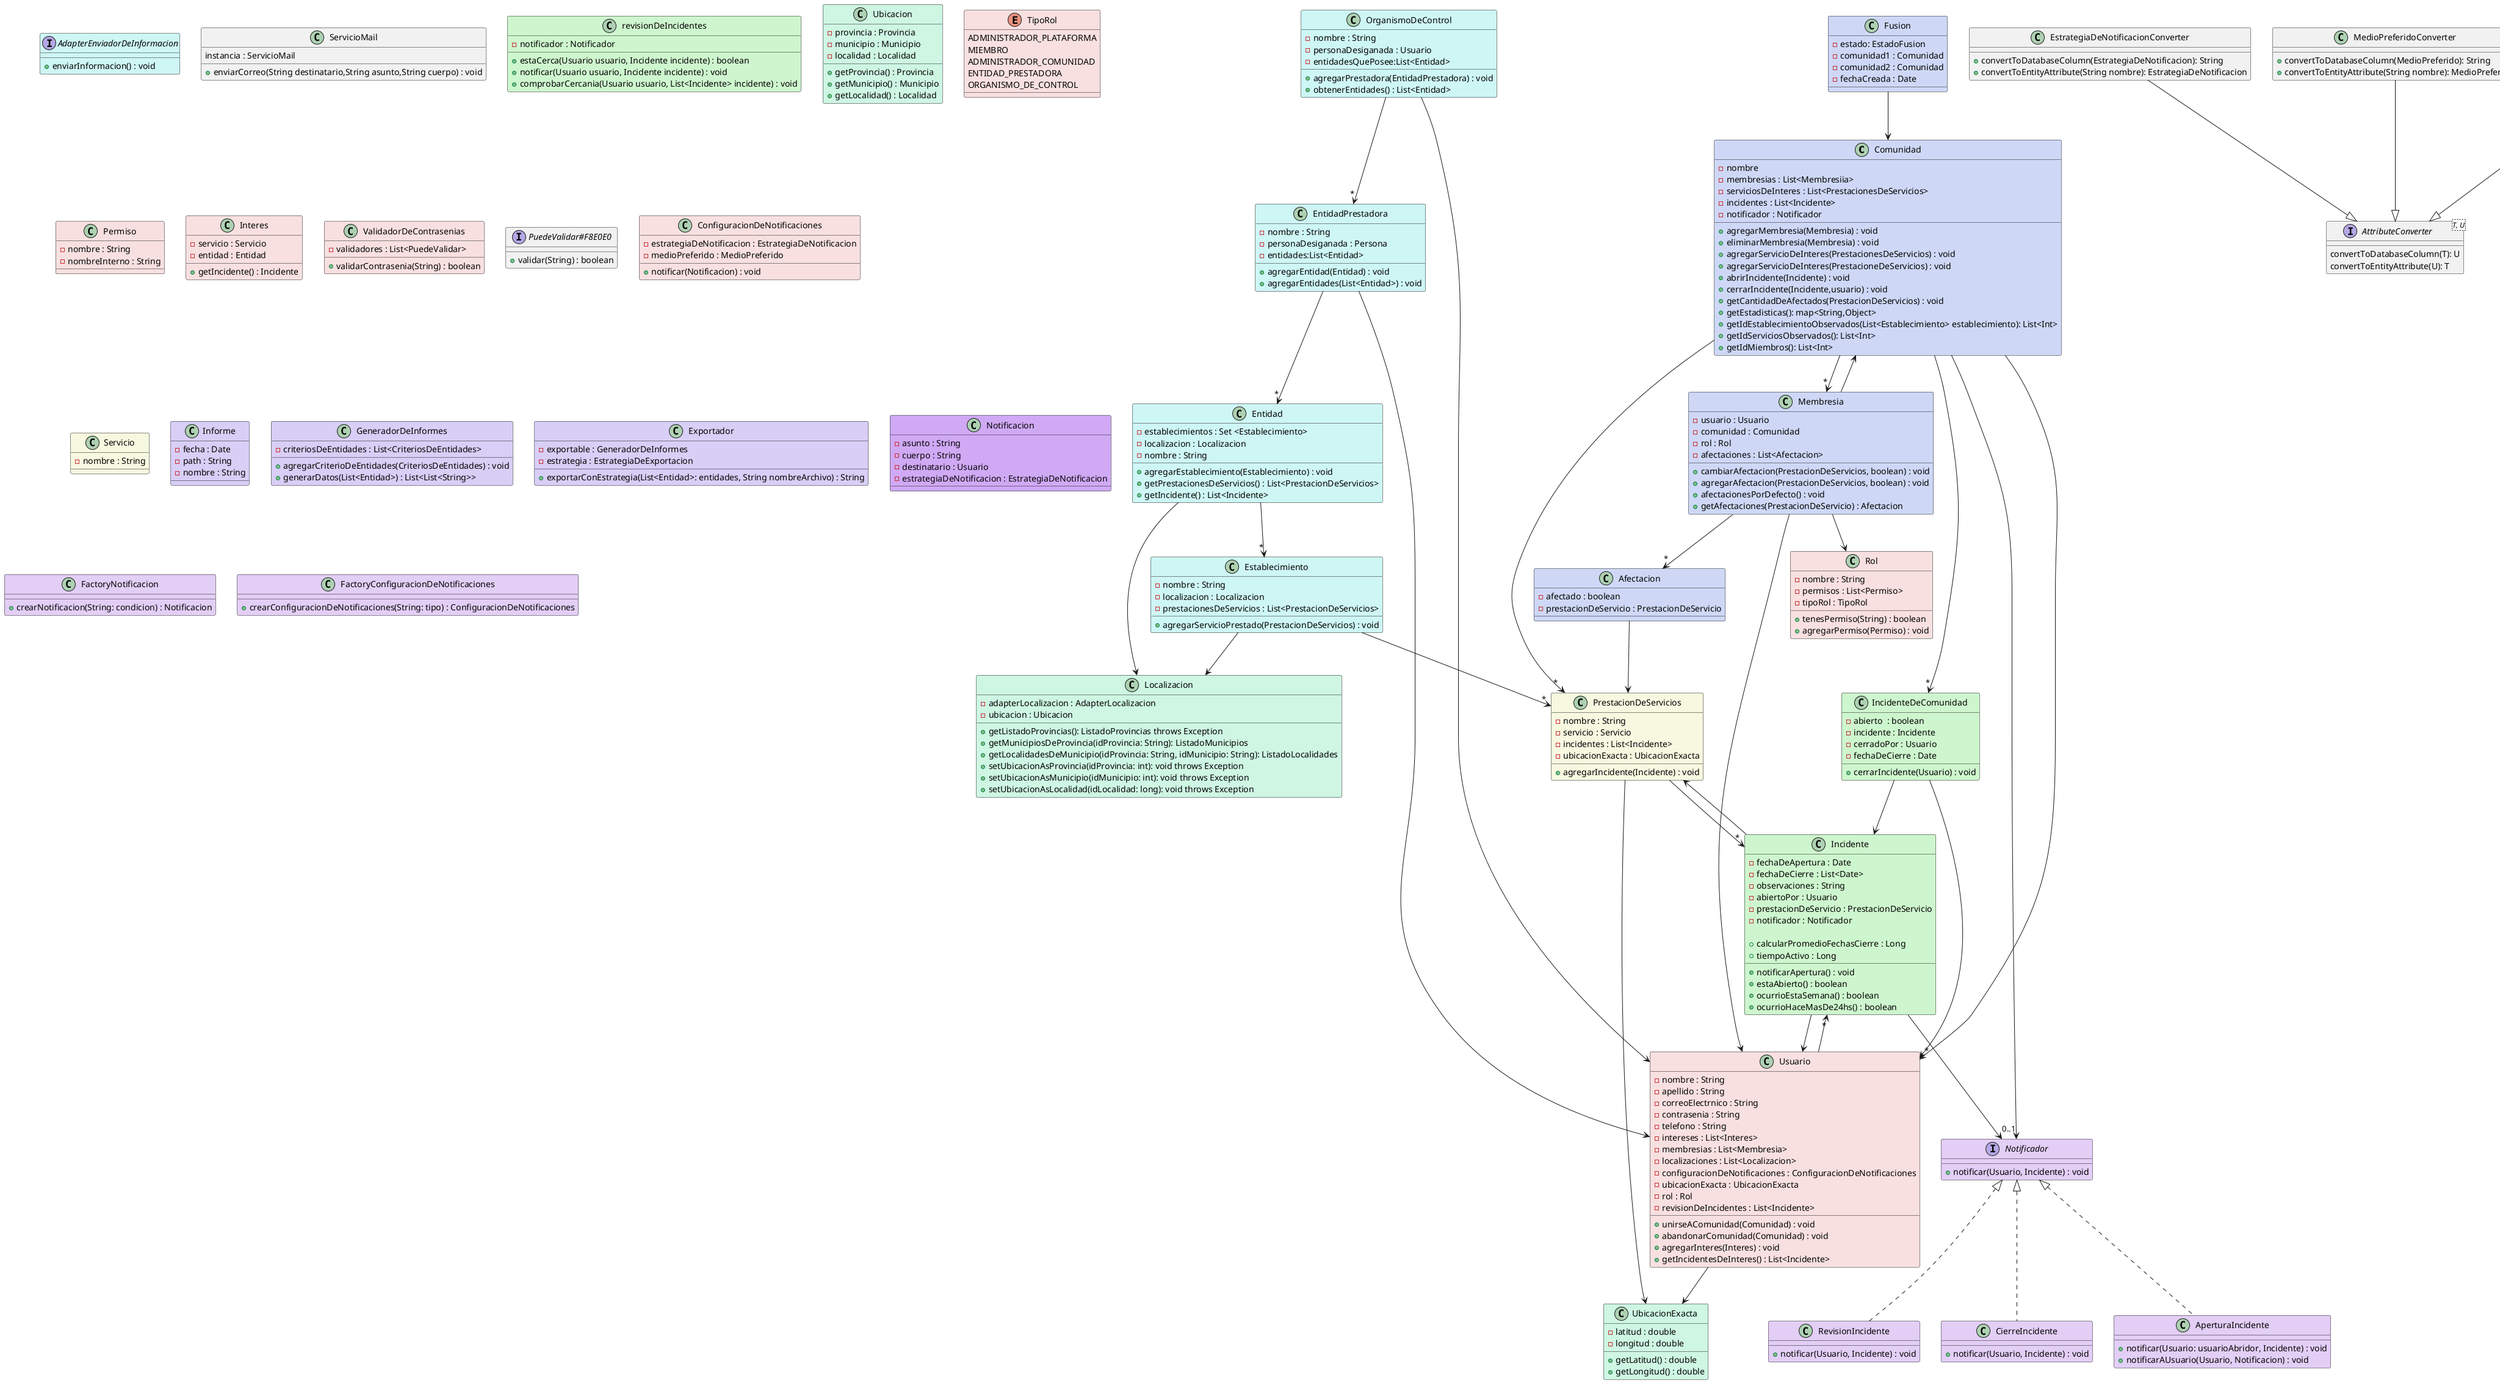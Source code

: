 @startuml "sadasd"


class Comunidad #CED8F6{
    - nombre
    - membresias : List<Membresiia>
    - serviciosDeInteres : List<PrestacionesDeServicios>
    - incidentes : List<Incidente>
    - notificador : Notificador

    + agregarMembresia(Membresia) : void
    + eliminarMembresia(Membresia) : void
    + agregarServicioDeInteres(PrestacionesDeServicios) : void
    + agregarServicioDeInteres(PrestacioneDeServicios) : void
    + abrirIncidente(Incidente) : void
    + cerrarIncidente(Incidente,usuario) : void
    + getCantidadDeAfectados(PrestacionDeServicios) : void
    + getEstadisticas(): map<String,Object>
    + getIdEstablecimientoObservados(List<Establecimiento> establecimiento): List<Int>
    + getIdServiciosObservados(): List<Int>
    + getIdMiembros(): List<Int>
}

Class Membresia #CED8F6{
    - usuario : Usuario
    - comunidad : Comunidad
    - rol : Rol
    - afectaciones : List<Afectacion>

    + cambiarAfectacion(PrestacionDeServicios, boolean) : void
    + agregarAfectacion(PrestacionDeServicios, boolean) : void
    + afectacionesPorDefecto() : void
    + getAfectaciones(PrestacionDeServicio) : Afectacion

}

Class Afectacion #CED8F6{
    - afectado : boolean
    - prestacionDeServicio : PrestacionDeServicio
}

Class Fusion #CED8F6{
    - estado: EstadoFusion
    - comunidad1 : Comunidad
    - comunidad2 : Comunidad
    - fechaCreada : Date
}

class EstrategiaDeNotificacionConverter {
    + convertToDatabaseColumn(EstrategiaDeNotificacion): String
    + convertToEntityAttribute(String nombre): EstrategiaDeNotificacion
}

class MedioPreferidoConverter {
    + convertToDatabaseColumn(MedioPreferido): String
    + convertToEntityAttribute(String nombre): MedioPreferido
}

class NotificadorConverter {
    + convertToDatabaseColumn(Notificador): String
    + convertToEntityAttribute(String nombre): Notificador
}

interface AttributeConverter<T, U> {
    convertToDatabaseColumn(T): U
    convertToEntityAttribute(U): T
}

EstrategiaDeNotificacionConverter --|> AttributeConverter
MedioPreferidoConverter --|> AttributeConverter
NotificadorConverter --|> AttributeConverter

Class Entidad #CEF6F5{
    - establecimientos : Set <Establecimiento>
    - localizacion : Localizacion
    - nombre : String

    + agregarEstablecimiento(Establecimiento) : void
    + getPrestacionesDeServicios() : List<PrestacionDeServicios>
    + getIncidente() : List<Incidente>

}

class EntidadPrestadora #CEF6F5{
    -nombre : String
    - personaDesiganada : Persona
    - entidades:List<Entidad>

    + agregarEntidad(Entidad) : void
    + agregarEntidades(List<Entidad>) : void
}

Class Establecimiento #CEF6F5{
    - nombre : String
    - localizacion : Localizacion
    - prestacionesDeServicios : List<PrestacionDeServicios>

    + agregarServicioPrestado(PrestacionDeServicios) : void

}

Class OrganismoDeControl #CEF6F5{

    - nombre : String
    - personaDesiganada : Usuario
    - entidadesQuePosee:List<Entidad>

    + agregarPrestadora(EntidadPrestadora) : void
    + obtenerEntidades() : List<Entidad>
}

Interface AdapterEnviadorDeInformacion #CEF6F5{
    + enviarInformacion() : void
}

Interface AdapterEnviadorDeInformacionA #CEF6F5 implements AdapterEnnviadorDeInformacion {
    + enviarInformacion() : void
}

Class ServicioJson implements AdapterJson{
+ exportarAJson(List<List<String>> lista, String RutaArchivo) : String
}

Class ServicioMail {
    instancia : ServicioMail
    + enviarCorreo(String destinatario,String asunto,String cuerpo) : void
}

Class Incidente #CEF6CE{

    - fechaDeApertura : Date
    - fechaDeCierre : List<Date>
    - observaciones : String
    - abiertoPor : Usuario
    - prestacionDeServicio : PrestacionDeServicio
    - notificador : Notificador

    + calcularPromedioFechasCierre : Long
    + tiempoActivo : Long
    + notificarApertura() : void
    + estaAbierto() : boolean
    + ocurrioEstaSemana() : boolean
    + ocurrioHaceMasDe24hs() : boolean

}

Class IncidenteDeComunidad #CEF6CE{
    - abierto  : boolean
    - incidente : Incidente
    - cerradoPor : Usuario
    - fechaDeCierre : Date
    + cerrarIncidente(Usuario) : void
}

Class revisionDeIncidentes #CEF6CE{
    - notificador : Notificador
    + estaCerca(Usuario usuario, Incidente incidente) : boolean
    + notificar(Usuario usuario, Incidente incidente) : void
    + comprobarCercania(Usuario usuario, List<Incidente> incidente) : void
}

interface AdapterLocalizacion #CEF6E3{
    + getListadoProvincias(): ListadoProvincias throws IOException
    + getMunicipiosDeProvincia(idProvincia: String): ListadoMunicipios throws IOException
    + getLocalidadesDeMunicipio(idProvincia: String, idMunicipio: String): ListadoLocalidades throws IOException
    + getProvinciaById(idProvincia: int): ListadoProvincias throws IOException
    + getMunicipioById(idMunicipio: int): ListadoMunicipios throws IOException
    + getLocalidadById(idLocalidad: long): ListadoLocalidades throws IOException
}

class AdapterLocalizacionGeorefApi #CEF6E3 implements AdapterLocalizacion {
    - adapterServicioGeoref: Georef

    + getListadoProvincias(): ListadoProvincias throws IOException
    + getProvinciaById(idProvincia: int): ListadoProvincias throws IOException
    + getMunicipiosDeProvincia(idProvincia: String): ListadoMunicipios throws IOException
    + getMunicipioById(idMunicipio: int): ListadoMunicipios throws IOException
    + getLocalidadesDeMunicipio(idProvincia: String, idMunicipio: String): ListadoLocalidades throws IOException
    + getLocalidadById(idLocalidad: long): ListadoLocalidades throws IOException
}

Class Localizacion #CEF6E3{
    -adapterLocalizacion : AdapterLocalizacion
    -ubicacion : Ubicacion

    + getListadoProvincias(): ListadoProvincias throws Exception
    + getMunicipiosDeProvincia(idProvincia: String): ListadoMunicipios
    + getLocalidadesDeMunicipio(idProvincia: String, idMunicipio: String): ListadoLocalidades
    + setUbicacionAsProvincia(idProvincia: int): void throws Exception
    + setUbicacionAsMunicipio(idMunicipio: int): void throws Exception
    + setUbicacionAsLocalidad(idLocalidad: long): void throws Exception

}

Class Ubicacion #CEF6E3{
    - provincia : Provincia
    - municipio : Municipio
    - localidad : Localidad

    + getProvincia() : Provincia
    + getMunicipio() : Municipio
    + getLocalidad() : Localidad
}

Class UbicacionExacta #CEF6E3{
    - latitud : double
    - longitud : double

    + getLatitud() : double
    + getLongitud() : double
}

Class Usuario #F8E0E0{
    - nombre : String
    - apellido : String
    - correoElectrnico : String
    - contrasenia : String
    - telefono : String
    - intereses : List<Interes>
    - membresias : List<Membresia>
    - localizaciones : List<Localizacion>
    - configuracionDeNotificaciones : ConfiguracionDeNotificaciones
    - ubicacionExacta : UbicacionExacta
    - rol : Rol
    - revisionDeIncidentes : List<Incidente>

    + unirseAComunidad(Comunidad) : void
    + abandonarComunidad(Comunidad) : void
    + agregarInteres(Interes) : void
    + getIncidentesDeInteres() : List<Incidente>
}

Enum TipoRol #F8E0E0{
    ADMINISTRADOR_PLATAFORMA
    MIEMBRO
    ADMINISTRADOR_COMUNIDAD
    ENTIDAD_PRESTADORA
    ORGANISMO_DE_CONTROL
}

Class Rol #F8E0E0{
    - nombre : String
    - permisos : List<Permiso>
    - tipoRol : TipoRol

    + tenesPermiso(String) : boolean
    + agregarPermiso(Permiso) : void
}

Class Permiso #F8E0E0{
    - nombre : String
    - nombreInterno : String
}

Class Interes #F8E0E0{
    - servicio : Servicio
    - entidad : Entidad

    + getIncidente() : Incidente
}

Class ValidarLongitud #F8E0E0 implements PuedeValidar {
    - minimo : int
    - maximo : int

    + validar(String) : boolean
}

Class ValidadorDeContrasenias #F8E0E0{
    - validadores : List<PuedeValidar>

    + validarContrasenia(String) : boolean
}

Interface PuedeValidar#F8E0E0{
    + validar(String) : boolean
}

Class DiezMilPeoresContrasenias #F8E0E0 implements PuedeValidar{
    - path : String

    + validar(String) : boolean
}

Class ConfiguracionDeNotificaciones #F8E0E0{
    - estrategiaDeNotificacion : EstrategiaDeNotificacion
    - medioPreferido : MedioPreferido

    + notificar(Notificacion) : void
}

Interface MedioPreferido #F8E0E0{
    + notificar(Notificacion) : void
}

Class NotificarPorWhatsApp #F8E0E0 implements MedioPreferido{
    - adapter : IAdapterWhatsApp

    + notificar(Notificacion) : void
}

Interface IAdapterWhatsApp #F8E0E0{
    + notificar(Usuario, Notificacion) : void
}

Class AdapterWhatsApp #F8E0E0 implements IAdapterWhatsApp{
    - ACCOUNT_SID : String
    - AUTH_TOKEN : String

    + notificar(Usuario, Notificacion) : void
    + enviarWhatsApp(String, String) : void
}

Class NotificarPorMail #F8E0E0 implements MedioPreferido{
    - adapter : IAdapterMail

    + notificar(Notificacion) : void
}

Interface IAdapterMail #F8E0E0{
    + notificar(String: email, String: asunto, String: cuerpo) : void
}

Class AdapterMail #F8E0E0 implements IAdapterMail{
    - servicioMail : ServicioMail

    + notificar(String: email, String: asunto, String: cuerpo) : void
}
Abstract Class EstrategiaDeNotificacion #F8E0E0{
    + notificar(Notificacion) : void
}

Class SinApuros #F8E0E0 extends EstrategiaDeNotificacion{
    - horarios : List<Date>
    - aNotificar : List<Notificacion>

    + agregarHorario(Date) : void
    + notificar(Notificacion) : void
    + enviarNotificacionesCuandoCorresponda() : void
}

Class CuandoSuceden #F8E0E0 extends EstrategiaDeNotificacion{
    + notificar(Notificacion) : void
}

Class Servicio #F7F8E0{
    - nombre : String
}

Class PrestacionDeServicios #F7F8E0{
    - nombre : String
    - servicio : Servicio
    - incidentes : List<Incidente>
    - ubicacionExacta : UbicacionExacta

    + agregarIncidente(Incidente) : void
}

Class LectorOrganismoDeControl #F6E3CE extends FileStream{
    - organismosLeidos : Set<OrganismosDeControl>
    + levantarObjetos(List<Strings[]> csvComoLista) : void
}

Class LectorEntidadPrestadora #F6E3CE extends FileStream{
    - entidadesLeidas : Map<EntidadPrestadora, Long>
    + levantarObjetos(List<Strings[]> csvComoLista) : void
}

Abstract Class FileStream #F6E3CE{
    + leerCSV(String: ruta) : void
    + csvALista(String: ruta) : List<String[]>
    + levantarObjetos(List<Strings[]> csvComoLista) : void
}

Class MayorTiempo #D8CEF6 extends CriteriosEntidadesQueUsanIncidentes{
    + generarRanking(List<Entidad>) : List<Entidad>
    + promedioTiempoDeCierre(Entidad) : Float
}

Class MayorCantidad #D8CEF6 extends CriteriosEntidadesQueUsanIncidentes{
    + generarRanking(List<Entidad>) : List<Entidad>
    + cantidadDeIncidentesEnLaSemana(Entidad) : Int
}

Abstract Class CriteriosEntidadesQueUsanIncidentes #D8CEF6 implements CriteriosDeEntidades{
    - nombre : String
    + generarRanking(List<Entidad>) : List<Entidad>
    + obtenerIncidentesEnLaSemana(Entidad) : List<Incidente>
}

Interface CriteriosDeEntidades #D8CEF6{
    + generarRanking(List<Entidad>) : List<Entidad>
}

Interface CriteriosDeComunidades #D8CEF6{
    + generarRanking(List<Comunidad>) : List<Comunidad>
}

Class ImpactoComunidades #D8CEF6 implements CriteriosDeComunidades{
    - nombre : String

    + generarRanking(List<Comunidad>) : List<Comunidad>
    + calcularImpacto(Comunidad) : Float
}

Interface EstrategiaDeExportacion #D8CEF6{
    + exportar(List<List<String>>: informe, String: nombreArchivo) : String
}

Class ExportarCSV #D8CEF6 implements EstrategiaDeExportacion{
    + exportar(List<List<String>>: informe, String: nombreArchivo) : String
}

Class ExportarAJSon #D8CEF6 implements EstrategiaDeExportacion{
    - adapter : ServicioJson
    + exportar(List<List<String>>: informe, String: nombreArchivo) : String
}

Interface AdapterJson #D8CEF6{
    + exportarAJson(List<List<String>>: lista, String: rutaArchivo) : String
}

Class Informe #D8CEF6{
    - fecha : Date
    - path : String
    - nombre : String
}

Class GeneradorDeInformes #D8CEF6{
    - criteriosDeEntidades : List<CriteriosDeEntidades>
    + agregarCriterioDeEntidades(CriteriosDeEntidades) : void
    + generarDatos(List<Entidad>) : List<List<String>>
}

Class Exportador #D8CEF6{
    - exportable : GeneradorDeInformes
    - estrategia : EstrategiaDeExportacion

    + exportarConEstrategia(List<Entidad>: entidades, String nombreArchivo) : String
}

Class Notificacion #D0A9F5{
    - asunto : String
    - cuerpo : String
    - destinatario : Usuario
    - estrategiaDeNotificacion : EstrategiaDeNotificacion
}

Class FactoryNotificacion #E3CEF6{
    + crearNotificacion(String: condicion) : Notificacion
}

Class FactoryConfiguracionDeNotificaciones #E3CEF6{
    + crearConfiguracionDeNotificaciones(String: tipo) : ConfiguracionDeNotificaciones
}

Class RevisionIncidente #E3CEF6 implements Notificador {
    + notificar(Usuario, Incidente) : void
}

Interface Notificador #E3CEF6{
    + notificar(Usuario, Incidente) : void
}

Class CierreIncidente #E3CEF6 implements Notificador {
    + notificar(Usuario, Incidente) : void
}

Class AperturaIncidente #E3CEF6 implements Notificador {
    + notificar(Usuario: usuarioAbridor, Incidente) : void
    + notificarAUsuario(Usuario, Notificacion) : void
}




Comunidad  --> "*" Membresia
Comunidad  --> "*" PrestacionDeServicios
Comunidad  --> "*" IncidenteDeComunidad
Comunidad  --> "0..1" Notificador
Comunidad  --> "*" Usuario

Afectacion  --> PrestacionDeServicios

Fusion --> Comunidad

Membresia  -->  Usuario
Membresia  -->  Comunidad
Membresia  -->  Rol
Membresia  --> "*" Afectacion

Entidad  --> "*" Establecimiento
Entidad  -->  Localizacion
PrestacionDeServicios  --> "*" Incidente

EntidadPrestadora  -->  Usuario
EntidadPrestadora  --> "*" Entidad

Establecimiento  -->  Localizacion
Establecimiento  --> "*" PrestacionDeServicios

OrganismoDeControl  -->  Usuario
OrganismoDeControl  --> "*" EntidadPrestadora

Incidente  -->  Usuario
Incidente  -->  Notificador
Incidente  -->  PrestacionDeServicios

IncidenteDeComunidad  -->  Incidente
IncidenteDeComunidad  -->  Usuario


Usuario  --> "*" Incidente

Usuario  -->  UbicacionExacta
PrestacionDeServicios  -->  UbicacionExacta
Config  -->  Config

@enduml